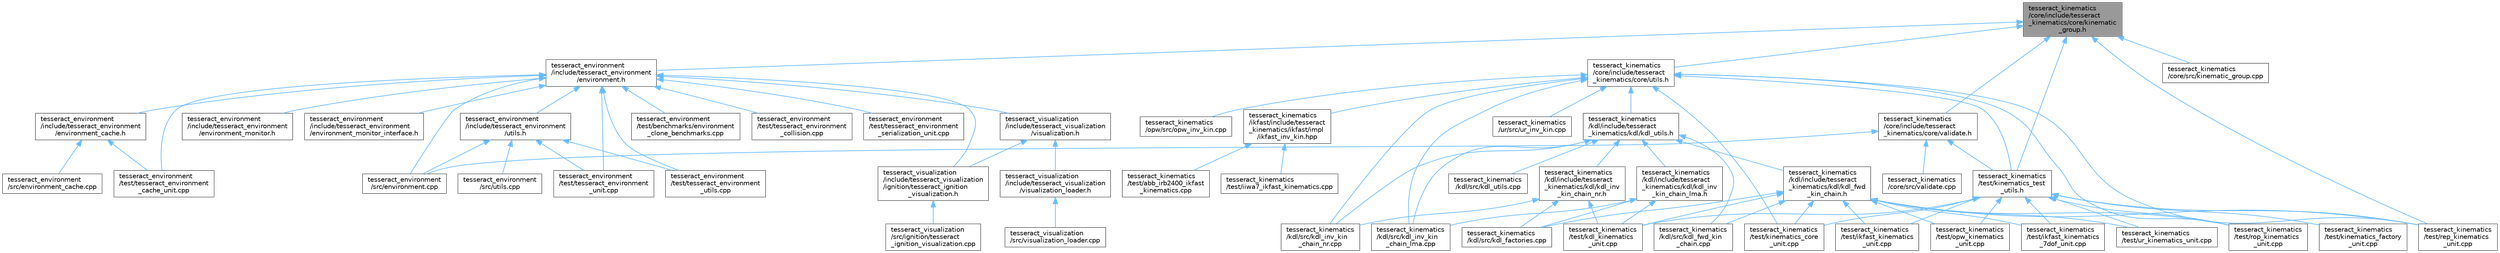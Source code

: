 digraph "tesseract_kinematics/core/include/tesseract_kinematics/core/kinematic_group.h"
{
 // LATEX_PDF_SIZE
  bgcolor="transparent";
  edge [fontname=Helvetica,fontsize=10,labelfontname=Helvetica,labelfontsize=10];
  node [fontname=Helvetica,fontsize=10,shape=box,height=0.2,width=0.4];
  Node1 [label="tesseract_kinematics\l/core/include/tesseract\l_kinematics/core/kinematic\l_group.h",height=0.2,width=0.4,color="gray40", fillcolor="grey60", style="filled", fontcolor="black",tooltip="A kinematic group with forward and inverse kinematics methods."];
  Node1 -> Node2 [dir="back",color="steelblue1",style="solid"];
  Node2 [label="tesseract_environment\l/include/tesseract_environment\l/environment.h",height=0.2,width=0.4,color="grey40", fillcolor="white", style="filled",URL="$de/d26/environment_8h.html",tooltip=" "];
  Node2 -> Node3 [dir="back",color="steelblue1",style="solid"];
  Node3 [label="tesseract_environment\l/include/tesseract_environment\l/environment_cache.h",height=0.2,width=0.4,color="grey40", fillcolor="white", style="filled",URL="$d0/df2/environment__cache_8h.html",tooltip="A environment cache."];
  Node3 -> Node4 [dir="back",color="steelblue1",style="solid"];
  Node4 [label="tesseract_environment\l/src/environment_cache.cpp",height=0.2,width=0.4,color="grey40", fillcolor="white", style="filled",URL="$db/d51/environment__cache_8cpp.html",tooltip="Default environment cache."];
  Node3 -> Node5 [dir="back",color="steelblue1",style="solid"];
  Node5 [label="tesseract_environment\l/test/tesseract_environment\l_cache_unit.cpp",height=0.2,width=0.4,color="grey40", fillcolor="white", style="filled",URL="$d4/d61/tesseract__environment__cache__unit_8cpp.html",tooltip=" "];
  Node2 -> Node6 [dir="back",color="steelblue1",style="solid"];
  Node6 [label="tesseract_environment\l/include/tesseract_environment\l/environment_monitor.h",height=0.2,width=0.4,color="grey40", fillcolor="white", style="filled",URL="$d4/d7d/environment__monitor_8h.html",tooltip="Tesseract Environment Monitor Interface Class."];
  Node2 -> Node7 [dir="back",color="steelblue1",style="solid"];
  Node7 [label="tesseract_environment\l/include/tesseract_environment\l/environment_monitor_interface.h",height=0.2,width=0.4,color="grey40", fillcolor="white", style="filled",URL="$d1/d4a/environment__monitor__interface_8h.html",tooltip="This is a utility class for applying changes to multiple tesseract environment monitors."];
  Node2 -> Node8 [dir="back",color="steelblue1",style="solid"];
  Node8 [label="tesseract_environment\l/include/tesseract_environment\l/utils.h",height=0.2,width=0.4,color="grey40", fillcolor="white", style="filled",URL="$d9/d71/tesseract__environment_2include_2tesseract__environment_2utils_8h.html",tooltip="Tesseract Environment Utility Functions."];
  Node8 -> Node9 [dir="back",color="steelblue1",style="solid"];
  Node9 [label="tesseract_environment\l/src/environment.cpp",height=0.2,width=0.4,color="grey40", fillcolor="white", style="filled",URL="$dc/d82/environment_8cpp.html",tooltip="Tesseract environment interface implementation."];
  Node8 -> Node10 [dir="back",color="steelblue1",style="solid"];
  Node10 [label="tesseract_environment\l/src/utils.cpp",height=0.2,width=0.4,color="grey40", fillcolor="white", style="filled",URL="$d1/d89/tesseract__environment_2src_2utils_8cpp.html",tooltip="Tesseract Environment Utility Functions."];
  Node8 -> Node11 [dir="back",color="steelblue1",style="solid"];
  Node11 [label="tesseract_environment\l/test/tesseract_environment\l_unit.cpp",height=0.2,width=0.4,color="grey40", fillcolor="white", style="filled",URL="$d0/d5b/tesseract__environment__unit_8cpp.html",tooltip=" "];
  Node8 -> Node12 [dir="back",color="steelblue1",style="solid"];
  Node12 [label="tesseract_environment\l/test/tesseract_environment\l_utils.cpp",height=0.2,width=0.4,color="grey40", fillcolor="white", style="filled",URL="$df/d00/tesseract__environment__utils_8cpp.html",tooltip=" "];
  Node2 -> Node9 [dir="back",color="steelblue1",style="solid"];
  Node2 -> Node13 [dir="back",color="steelblue1",style="solid"];
  Node13 [label="tesseract_environment\l/test/benchmarks/environment\l_clone_benchmarks.cpp",height=0.2,width=0.4,color="grey40", fillcolor="white", style="filled",URL="$de/d87/environment__clone__benchmarks_8cpp.html",tooltip=" "];
  Node2 -> Node5 [dir="back",color="steelblue1",style="solid"];
  Node2 -> Node14 [dir="back",color="steelblue1",style="solid"];
  Node14 [label="tesseract_environment\l/test/tesseract_environment\l_collision.cpp",height=0.2,width=0.4,color="grey40", fillcolor="white", style="filled",URL="$d8/da4/tesseract__environment__collision_8cpp.html",tooltip=" "];
  Node2 -> Node15 [dir="back",color="steelblue1",style="solid"];
  Node15 [label="tesseract_environment\l/test/tesseract_environment\l_serialization_unit.cpp",height=0.2,width=0.4,color="grey40", fillcolor="white", style="filled",URL="$d9/de5/tesseract__environment__serialization__unit_8cpp.html",tooltip=" "];
  Node2 -> Node11 [dir="back",color="steelblue1",style="solid"];
  Node2 -> Node12 [dir="back",color="steelblue1",style="solid"];
  Node2 -> Node16 [dir="back",color="steelblue1",style="solid"];
  Node16 [label="tesseract_visualization\l/include/tesseract_visualization\l/ignition/tesseract_ignition\l_visualization.h",height=0.2,width=0.4,color="grey40", fillcolor="white", style="filled",URL="$d0/de9/tesseract__ignition__visualization_8h.html",tooltip=" "];
  Node16 -> Node17 [dir="back",color="steelblue1",style="solid"];
  Node17 [label="tesseract_visualization\l/src/ignition/tesseract\l_ignition_visualization.cpp",height=0.2,width=0.4,color="grey40", fillcolor="white", style="filled",URL="$d6/dbe/tesseract__ignition__visualization_8cpp.html",tooltip=" "];
  Node2 -> Node18 [dir="back",color="steelblue1",style="solid"];
  Node18 [label="tesseract_visualization\l/include/tesseract_visualization\l/visualization.h",height=0.2,width=0.4,color="grey40", fillcolor="white", style="filled",URL="$d2/d02/visualization_8h.html",tooltip="Visualization Class."];
  Node18 -> Node16 [dir="back",color="steelblue1",style="solid"];
  Node18 -> Node19 [dir="back",color="steelblue1",style="solid"];
  Node19 [label="tesseract_visualization\l/include/tesseract_visualization\l/visualization_loader.h",height=0.2,width=0.4,color="grey40", fillcolor="white", style="filled",URL="$da/d93/visualization__loader_8h.html",tooltip="Visualization Loader."];
  Node19 -> Node20 [dir="back",color="steelblue1",style="solid"];
  Node20 [label="tesseract_visualization\l/src/visualization_loader.cpp",height=0.2,width=0.4,color="grey40", fillcolor="white", style="filled",URL="$d3/da9/visualization__loader_8cpp.html",tooltip=" "];
  Node1 -> Node21 [dir="back",color="steelblue1",style="solid"];
  Node21 [label="tesseract_kinematics\l/core/include/tesseract\l_kinematics/core/utils.h",height=0.2,width=0.4,color="grey40", fillcolor="white", style="filled",URL="$df/dd0/tesseract__kinematics_2core_2include_2tesseract__kinematics_2core_2utils_8h.html",tooltip="Kinematics utility functions."];
  Node21 -> Node22 [dir="back",color="steelblue1",style="solid"];
  Node22 [label="tesseract_kinematics\l/ikfast/include/tesseract\l_kinematics/ikfast/impl\l/ikfast_inv_kin.hpp",height=0.2,width=0.4,color="grey40", fillcolor="white", style="filled",URL="$db/d22/ikfast__inv__kin_8hpp.html",tooltip="Tesseract IKFast Inverse kinematics Wrapper Implementation."];
  Node22 -> Node23 [dir="back",color="steelblue1",style="solid"];
  Node23 [label="tesseract_kinematics\l/test/abb_irb2400_ikfast\l_kinematics.cpp",height=0.2,width=0.4,color="grey40", fillcolor="white", style="filled",URL="$df/d98/abb__irb2400__ikfast__kinematics_8cpp.html",tooltip=" "];
  Node22 -> Node24 [dir="back",color="steelblue1",style="solid"];
  Node24 [label="tesseract_kinematics\l/test/iiwa7_ikfast_kinematics.cpp",height=0.2,width=0.4,color="grey40", fillcolor="white", style="filled",URL="$d3/df9/iiwa7__ikfast__kinematics_8cpp.html",tooltip=" "];
  Node21 -> Node25 [dir="back",color="steelblue1",style="solid"];
  Node25 [label="tesseract_kinematics\l/kdl/include/tesseract\l_kinematics/kdl/kdl_utils.h",height=0.2,width=0.4,color="grey40", fillcolor="white", style="filled",URL="$da/d97/kdl__utils_8h.html",tooltip="Tesseract KDL utility functions."];
  Node25 -> Node26 [dir="back",color="steelblue1",style="solid"];
  Node26 [label="tesseract_kinematics\l/kdl/include/tesseract\l_kinematics/kdl/kdl_fwd\l_kin_chain.h",height=0.2,width=0.4,color="grey40", fillcolor="white", style="filled",URL="$d3/d67/kdl__fwd__kin__chain_8h.html",tooltip="Tesseract KDL forward kinematics chain implementation."];
  Node26 -> Node27 [dir="back",color="steelblue1",style="solid"];
  Node27 [label="tesseract_kinematics\l/kdl/src/kdl_factories.cpp",height=0.2,width=0.4,color="grey40", fillcolor="white", style="filled",URL="$d7/d99/kdl__factories_8cpp.html",tooltip=" "];
  Node26 -> Node28 [dir="back",color="steelblue1",style="solid"];
  Node28 [label="tesseract_kinematics\l/kdl/src/kdl_fwd_kin\l_chain.cpp",height=0.2,width=0.4,color="grey40", fillcolor="white", style="filled",URL="$de/d44/kdl__fwd__kin__chain_8cpp.html",tooltip=" "];
  Node26 -> Node29 [dir="back",color="steelblue1",style="solid"];
  Node29 [label="tesseract_kinematics\l/test/ikfast_kinematics\l_7dof_unit.cpp",height=0.2,width=0.4,color="grey40", fillcolor="white", style="filled",URL="$d8/db1/ikfast__kinematics__7dof__unit_8cpp.html",tooltip=" "];
  Node26 -> Node30 [dir="back",color="steelblue1",style="solid"];
  Node30 [label="tesseract_kinematics\l/test/ikfast_kinematics\l_unit.cpp",height=0.2,width=0.4,color="grey40", fillcolor="white", style="filled",URL="$d6/dd6/ikfast__kinematics__unit_8cpp.html",tooltip=" "];
  Node26 -> Node31 [dir="back",color="steelblue1",style="solid"];
  Node31 [label="tesseract_kinematics\l/test/kdl_kinematics\l_unit.cpp",height=0.2,width=0.4,color="grey40", fillcolor="white", style="filled",URL="$da/d94/kdl__kinematics__unit_8cpp.html",tooltip=" "];
  Node26 -> Node32 [dir="back",color="steelblue1",style="solid"];
  Node32 [label="tesseract_kinematics\l/test/kinematics_core\l_unit.cpp",height=0.2,width=0.4,color="grey40", fillcolor="white", style="filled",URL="$d4/d0f/kinematics__core__unit_8cpp.html",tooltip=" "];
  Node26 -> Node33 [dir="back",color="steelblue1",style="solid"];
  Node33 [label="tesseract_kinematics\l/test/opw_kinematics\l_unit.cpp",height=0.2,width=0.4,color="grey40", fillcolor="white", style="filled",URL="$d6/d2e/opw__kinematics__unit_8cpp.html",tooltip="Tesseract opw kinematics test."];
  Node26 -> Node34 [dir="back",color="steelblue1",style="solid"];
  Node34 [label="tesseract_kinematics\l/test/rep_kinematics\l_unit.cpp",height=0.2,width=0.4,color="grey40", fillcolor="white", style="filled",URL="$d9/dee/rep__kinematics__unit_8cpp.html",tooltip=" "];
  Node26 -> Node35 [dir="back",color="steelblue1",style="solid"];
  Node35 [label="tesseract_kinematics\l/test/rop_kinematics\l_unit.cpp",height=0.2,width=0.4,color="grey40", fillcolor="white", style="filled",URL="$d0/dac/rop__kinematics__unit_8cpp.html",tooltip=" "];
  Node26 -> Node36 [dir="back",color="steelblue1",style="solid"];
  Node36 [label="tesseract_kinematics\l/test/ur_kinematics_unit.cpp",height=0.2,width=0.4,color="grey40", fillcolor="white", style="filled",URL="$d3/d31/ur__kinematics__unit_8cpp.html",tooltip=" "];
  Node25 -> Node37 [dir="back",color="steelblue1",style="solid"];
  Node37 [label="tesseract_kinematics\l/kdl/include/tesseract\l_kinematics/kdl/kdl_inv\l_kin_chain_lma.h",height=0.2,width=0.4,color="grey40", fillcolor="white", style="filled",URL="$d4/d12/kdl__inv__kin__chain__lma_8h.html",tooltip="Tesseract KDL Inverse kinematics chain Levenberg-Marquardt implementation."];
  Node37 -> Node27 [dir="back",color="steelblue1",style="solid"];
  Node37 -> Node38 [dir="back",color="steelblue1",style="solid"];
  Node38 [label="tesseract_kinematics\l/kdl/src/kdl_inv_kin\l_chain_lma.cpp",height=0.2,width=0.4,color="grey40", fillcolor="white", style="filled",URL="$de/dcd/kdl__inv__kin__chain__lma_8cpp.html",tooltip=" "];
  Node37 -> Node31 [dir="back",color="steelblue1",style="solid"];
  Node25 -> Node39 [dir="back",color="steelblue1",style="solid"];
  Node39 [label="tesseract_kinematics\l/kdl/include/tesseract\l_kinematics/kdl/kdl_inv\l_kin_chain_nr.h",height=0.2,width=0.4,color="grey40", fillcolor="white", style="filled",URL="$df/d02/kdl__inv__kin__chain__nr_8h.html",tooltip=" "];
  Node39 -> Node27 [dir="back",color="steelblue1",style="solid"];
  Node39 -> Node40 [dir="back",color="steelblue1",style="solid"];
  Node40 [label="tesseract_kinematics\l/kdl/src/kdl_inv_kin\l_chain_nr.cpp",height=0.2,width=0.4,color="grey40", fillcolor="white", style="filled",URL="$dd/d7e/kdl__inv__kin__chain__nr_8cpp.html",tooltip=" "];
  Node39 -> Node31 [dir="back",color="steelblue1",style="solid"];
  Node25 -> Node28 [dir="back",color="steelblue1",style="solid"];
  Node25 -> Node38 [dir="back",color="steelblue1",style="solid"];
  Node25 -> Node40 [dir="back",color="steelblue1",style="solid"];
  Node25 -> Node41 [dir="back",color="steelblue1",style="solid"];
  Node41 [label="tesseract_kinematics\l/kdl/src/kdl_utils.cpp",height=0.2,width=0.4,color="grey40", fillcolor="white", style="filled",URL="$dc/dba/kdl__utils_8cpp.html",tooltip="Tesseract KDL utility functions."];
  Node21 -> Node38 [dir="back",color="steelblue1",style="solid"];
  Node21 -> Node40 [dir="back",color="steelblue1",style="solid"];
  Node21 -> Node42 [dir="back",color="steelblue1",style="solid"];
  Node42 [label="tesseract_kinematics\l/opw/src/opw_inv_kin.cpp",height=0.2,width=0.4,color="grey40", fillcolor="white", style="filled",URL="$d3/d61/opw__inv__kin_8cpp.html",tooltip="Tesseract OPW Inverse kinematics implementation."];
  Node21 -> Node32 [dir="back",color="steelblue1",style="solid"];
  Node21 -> Node43 [dir="back",color="steelblue1",style="solid"];
  Node43 [label="tesseract_kinematics\l/test/kinematics_test\l_utils.h",height=0.2,width=0.4,color="grey40", fillcolor="white", style="filled",URL="$d7/dcb/kinematics__test__utils_8h.html",tooltip=" "];
  Node43 -> Node29 [dir="back",color="steelblue1",style="solid"];
  Node43 -> Node30 [dir="back",color="steelblue1",style="solid"];
  Node43 -> Node31 [dir="back",color="steelblue1",style="solid"];
  Node43 -> Node32 [dir="back",color="steelblue1",style="solid"];
  Node43 -> Node44 [dir="back",color="steelblue1",style="solid"];
  Node44 [label="tesseract_kinematics\l/test/kinematics_factory\l_unit.cpp",height=0.2,width=0.4,color="grey40", fillcolor="white", style="filled",URL="$d7/d1d/kinematics__factory__unit_8cpp.html",tooltip="Tesseract kinematics factory test."];
  Node43 -> Node33 [dir="back",color="steelblue1",style="solid"];
  Node43 -> Node34 [dir="back",color="steelblue1",style="solid"];
  Node43 -> Node35 [dir="back",color="steelblue1",style="solid"];
  Node43 -> Node36 [dir="back",color="steelblue1",style="solid"];
  Node21 -> Node34 [dir="back",color="steelblue1",style="solid"];
  Node21 -> Node35 [dir="back",color="steelblue1",style="solid"];
  Node21 -> Node45 [dir="back",color="steelblue1",style="solid"];
  Node45 [label="tesseract_kinematics\l/ur/src/ur_inv_kin.cpp",height=0.2,width=0.4,color="grey40", fillcolor="white", style="filled",URL="$df/d27/ur__inv__kin_8cpp.html",tooltip=" "];
  Node1 -> Node46 [dir="back",color="steelblue1",style="solid"];
  Node46 [label="tesseract_kinematics\l/core/include/tesseract\l_kinematics/core/validate.h",height=0.2,width=0.4,color="grey40", fillcolor="white", style="filled",URL="$dc/dfb/validate_8h.html",tooltip="This contains utility function validate things like forward kinematics match inverse kinematics."];
  Node46 -> Node9 [dir="back",color="steelblue1",style="solid"];
  Node46 -> Node47 [dir="back",color="steelblue1",style="solid"];
  Node47 [label="tesseract_kinematics\l/core/src/validate.cpp",height=0.2,width=0.4,color="grey40", fillcolor="white", style="filled",URL="$dd/d93/validate_8cpp.html",tooltip="This contains utility function validate things like forward kinematics match inverse kinematics."];
  Node46 -> Node43 [dir="back",color="steelblue1",style="solid"];
  Node1 -> Node48 [dir="back",color="steelblue1",style="solid"];
  Node48 [label="tesseract_kinematics\l/core/src/kinematic_group.cpp",height=0.2,width=0.4,color="grey40", fillcolor="white", style="filled",URL="$de/db2/kinematic__group_8cpp.html",tooltip="A kinematic group with forward and inverse kinematics methods."];
  Node1 -> Node43 [dir="back",color="steelblue1",style="solid"];
  Node1 -> Node34 [dir="back",color="steelblue1",style="solid"];
}
